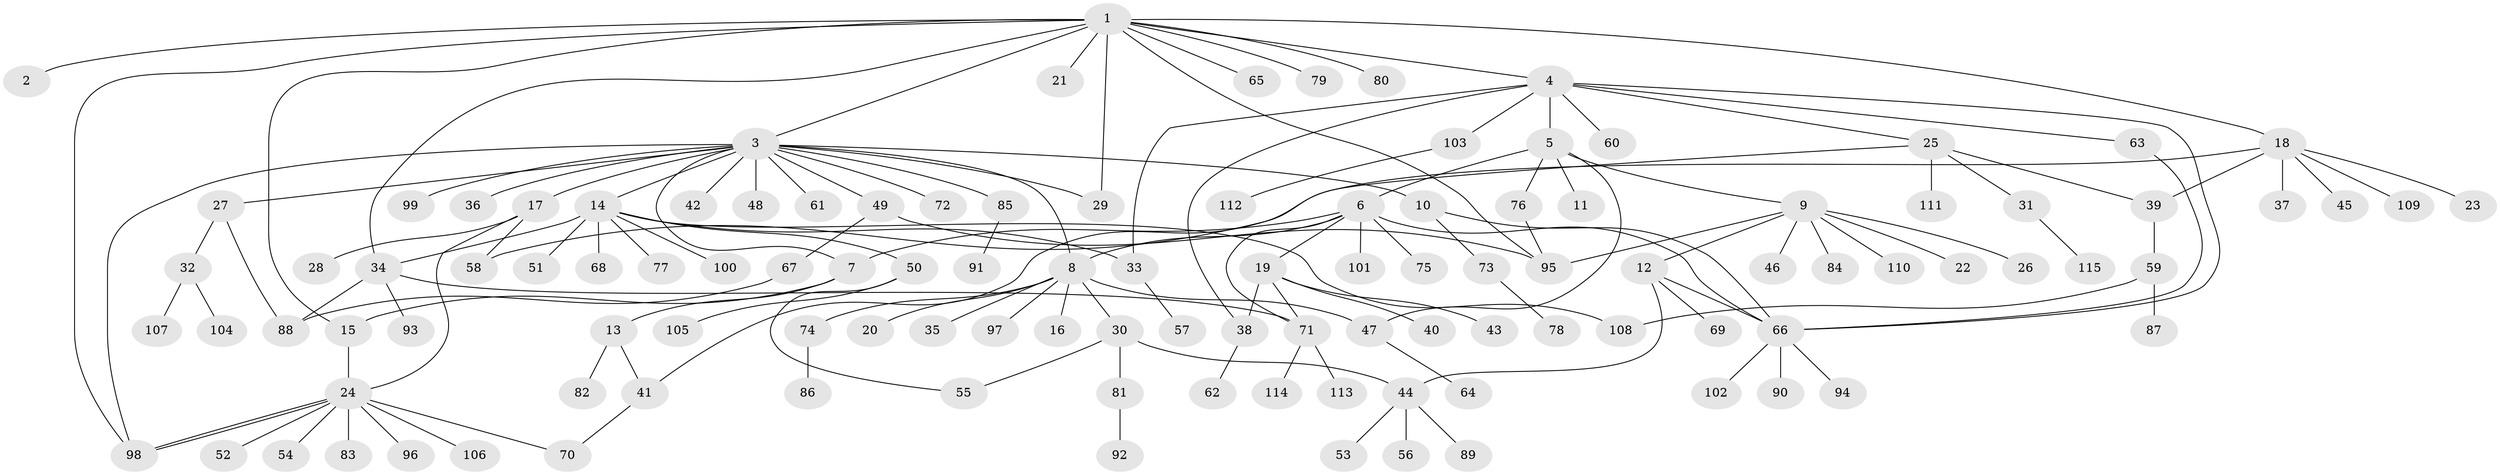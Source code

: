 // Generated by graph-tools (version 1.1) at 2025/35/03/09/25 02:35:38]
// undirected, 115 vertices, 144 edges
graph export_dot {
graph [start="1"]
  node [color=gray90,style=filled];
  1;
  2;
  3;
  4;
  5;
  6;
  7;
  8;
  9;
  10;
  11;
  12;
  13;
  14;
  15;
  16;
  17;
  18;
  19;
  20;
  21;
  22;
  23;
  24;
  25;
  26;
  27;
  28;
  29;
  30;
  31;
  32;
  33;
  34;
  35;
  36;
  37;
  38;
  39;
  40;
  41;
  42;
  43;
  44;
  45;
  46;
  47;
  48;
  49;
  50;
  51;
  52;
  53;
  54;
  55;
  56;
  57;
  58;
  59;
  60;
  61;
  62;
  63;
  64;
  65;
  66;
  67;
  68;
  69;
  70;
  71;
  72;
  73;
  74;
  75;
  76;
  77;
  78;
  79;
  80;
  81;
  82;
  83;
  84;
  85;
  86;
  87;
  88;
  89;
  90;
  91;
  92;
  93;
  94;
  95;
  96;
  97;
  98;
  99;
  100;
  101;
  102;
  103;
  104;
  105;
  106;
  107;
  108;
  109;
  110;
  111;
  112;
  113;
  114;
  115;
  1 -- 2;
  1 -- 3;
  1 -- 4;
  1 -- 15;
  1 -- 18;
  1 -- 21;
  1 -- 29;
  1 -- 34;
  1 -- 65;
  1 -- 79;
  1 -- 80;
  1 -- 95;
  1 -- 98;
  3 -- 7;
  3 -- 8;
  3 -- 10;
  3 -- 14;
  3 -- 17;
  3 -- 27;
  3 -- 29;
  3 -- 36;
  3 -- 42;
  3 -- 48;
  3 -- 49;
  3 -- 61;
  3 -- 72;
  3 -- 85;
  3 -- 98;
  3 -- 99;
  4 -- 5;
  4 -- 25;
  4 -- 33;
  4 -- 38;
  4 -- 60;
  4 -- 63;
  4 -- 66;
  4 -- 103;
  5 -- 6;
  5 -- 9;
  5 -- 11;
  5 -- 47;
  5 -- 76;
  6 -- 7;
  6 -- 8;
  6 -- 19;
  6 -- 66;
  6 -- 71;
  6 -- 75;
  6 -- 101;
  7 -- 13;
  7 -- 15;
  8 -- 16;
  8 -- 20;
  8 -- 30;
  8 -- 35;
  8 -- 47;
  8 -- 74;
  8 -- 97;
  9 -- 12;
  9 -- 22;
  9 -- 26;
  9 -- 46;
  9 -- 84;
  9 -- 95;
  9 -- 110;
  10 -- 66;
  10 -- 73;
  12 -- 44;
  12 -- 66;
  12 -- 69;
  13 -- 41;
  13 -- 82;
  14 -- 33;
  14 -- 34;
  14 -- 50;
  14 -- 51;
  14 -- 68;
  14 -- 77;
  14 -- 100;
  14 -- 108;
  15 -- 24;
  17 -- 24;
  17 -- 28;
  17 -- 58;
  18 -- 23;
  18 -- 37;
  18 -- 39;
  18 -- 45;
  18 -- 58;
  18 -- 109;
  19 -- 38;
  19 -- 40;
  19 -- 43;
  19 -- 71;
  24 -- 52;
  24 -- 54;
  24 -- 70;
  24 -- 83;
  24 -- 96;
  24 -- 98;
  24 -- 98;
  24 -- 106;
  25 -- 31;
  25 -- 39;
  25 -- 41;
  25 -- 111;
  27 -- 32;
  27 -- 88;
  30 -- 44;
  30 -- 55;
  30 -- 81;
  31 -- 115;
  32 -- 104;
  32 -- 107;
  33 -- 57;
  34 -- 71;
  34 -- 88;
  34 -- 93;
  38 -- 62;
  39 -- 59;
  41 -- 70;
  44 -- 53;
  44 -- 56;
  44 -- 89;
  47 -- 64;
  49 -- 67;
  49 -- 95;
  50 -- 55;
  50 -- 105;
  59 -- 87;
  59 -- 108;
  63 -- 66;
  66 -- 90;
  66 -- 94;
  66 -- 102;
  67 -- 88;
  71 -- 113;
  71 -- 114;
  73 -- 78;
  74 -- 86;
  76 -- 95;
  81 -- 92;
  85 -- 91;
  103 -- 112;
}
